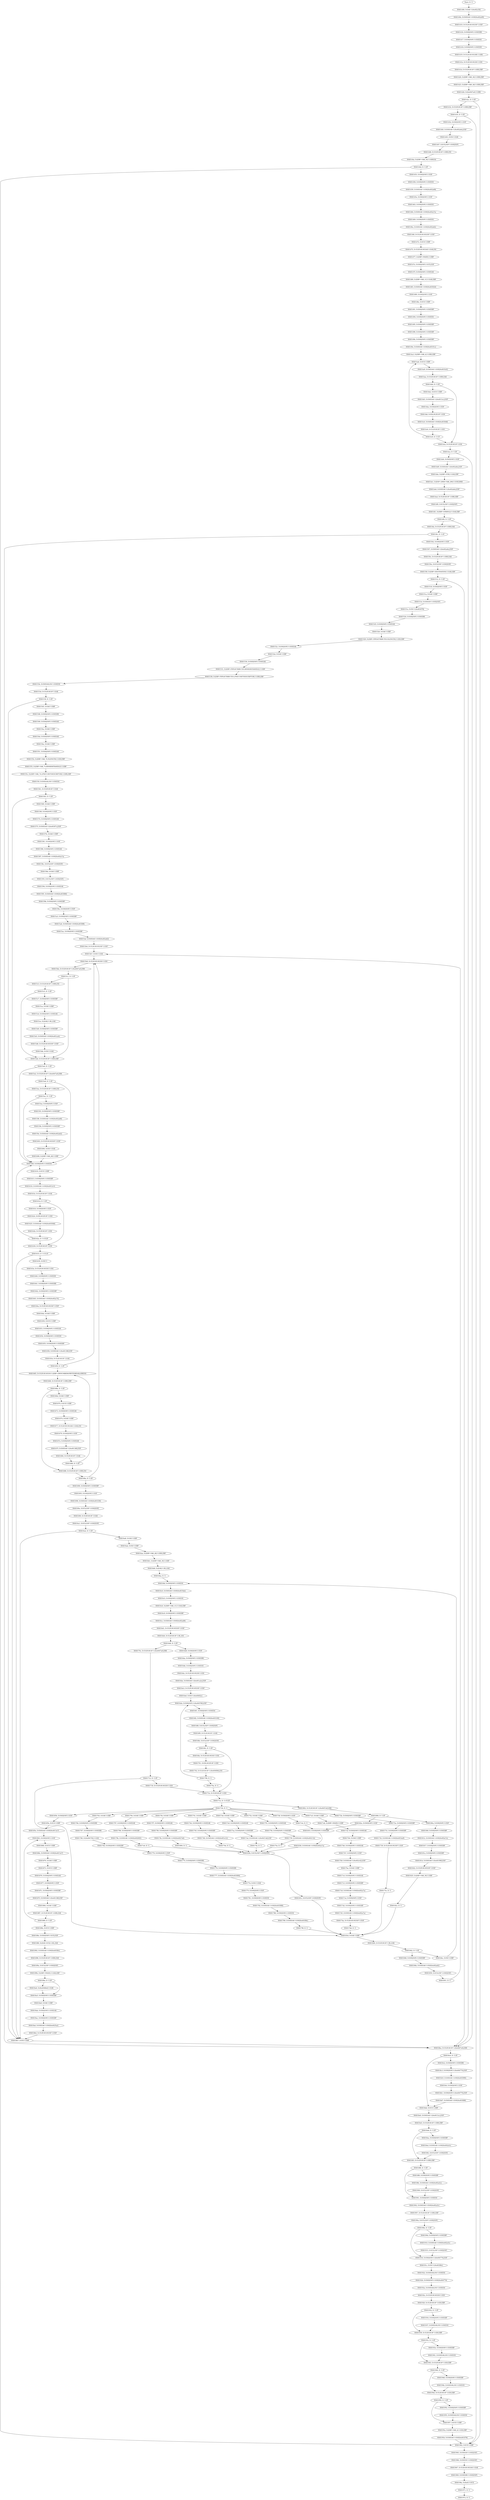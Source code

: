 digraph {
	n0 [label="Start; D: U:"]
	n1 [label="00401406; D:EAX U:[0x402c50]"]
	n2 [label="0040140b; D:ESP,EAX U:ESP,[0x402a90]"]
	n3 [label="00401410; D:CF,ZF,SF,OF,ESP U:ESP"]
	n4 [label="00401416; D:ESP,[ESP] U:ESP,EBX"]
	n5 [label="00401417; D:ESP,[ESP] U:ESP,ESI"]
	n6 [label="00401418; D:ESP,[ESP] U:ESP,EDI"]
	n7 [label="00401419; D:CF,ZF,SF,OF,EBX U:EBX"]
	n8 [label="0040141b; D:CF,ZF,SF,OF,EDI U:EDI"]
	n9 [label="0040141d; D:CF,ZF,SF,OF U:EBX,EBP"]
	n10 [label="00401420; D:[EBP+VAR_30] U:EBX,EBP"]
	n11 [label="00401423; D:[EBP+VAR_28] U:EBX,EBP"]
	n12 [label="00401426; D:[0x4047a0] U:EBX"]
	n13 [label="0040142c; D: U:ZF"]
	n14 [label="00401432; D:CF,ZF,SF,OF U:EBX,EBP"]
	n15 [label="00401435; D: U:ZF"]
	n16 [label="0040143b; D:ESP,[ESP] U:ESP"]
	n17 [label="00401440; D:ESP,EAX U:[0x402a6e],ESP"]
	n18 [label="00401445; D:ESI U:EAX"]
	n19 [label="00401447; D:ECX,ESP U:ESP,[ESP]"]
	n20 [label="00401448; D:CF,ZF,SF,OF U:EBX,ESI"]
	n21 [label="0040144a; D:[EBP+VAR_34] U:EBP,ESI"]
	n22 [label="0040144d; D: U:ZF"]
	n23 [label="00401453; D:ESP,[ESP] U:ESP"]
	n24 [label="00401458; D:ESP,[ESP] U:ESP,ESI"]
	n25 [label="00401459; D:ESP,EAX U:ESP,[0x402a68]"]
	n26 [label="0040145e; D:ESP,[ESP] U:ESP"]
	n27 [label="00401463; D:ESP,[ESP] U:ESP,ESI"]
	n28 [label="00401464; D:ESP,EAX U:ESP,[0x402a7a]"]
	n29 [label="00401469; D:ESP,[ESP] U:ESP,ESI"]
	n30 [label="0040146a; D:ESP,EAX U:ESP,[0x402a62]"]
	n31 [label="0040146f; D:CF,ZF,SF,OF,ESP U:ESP"]
	n32 [label="00401472; D:ECX U:EBP"]
	n33 [label="00401475; D:CF,ZF,SF,OF,EAX U:EAX,ESI"]
	n34 [label="00401477; D:[EBP+NSIZE] U:EBP"]
	n35 [label="0040147e; D:ESP,[ESP] U:ECX,ESP"]
	n36 [label="0040147f; D:ESP,[ESP] U:ESP,EAX"]
	n37 [label="00401480; D:[EBP+VAR_1C] U:EAX,EBP"]
	n38 [label="00401483; D:ESP,EAX U:ESP,[0x403024]"]
	n39 [label="00401489; D:ESP,[ESP] U:ESP"]
	n40 [label="0040148e; D:ECX U:EBP"]
	n41 [label="00401491; D:ESP,[ESP] U:ESP,EBP"]
	n42 [label="00401494; D:ESP,[ESP] U:ESP,ESI"]
	n43 [label="00401495; D:ESP,[ESP] U:ESP,EBP"]
	n44 [label="00401498; D:ESP,[ESP] U:ESP,EBP"]
	n45 [label="0040149b; D:ESP,[ESP] U:ESP,EBP"]
	n46 [label="0040149e; D:ESP,EAX U:ESP,[0x40101c]"]
	n47 [label="004014a3; D:[EBP+VAR_4] U:EBX,EBP"]
	n48 [label="004014a6; D:ECX U:EBP"]
	n49 [label="004014a9; D:ESP,EAX U:ESP,[0x4010c0]"]
	n50 [label="004014ae; D:CF,ZF,SF,OF U:EBX,EAX"]
	n51 [label="004014b0; D: U:ZF"]
	n52 [label="004014b2; D:ECX U:EBP"]
	n53 [label="004014b5; D:ESP,EAX U:[0x4013cc],ESP"]
	n54 [label="004014ba; D:ESP,[ESP] U:ESP"]
	n55 [label="004014bf; D:EDI,SF,ZF,OF U:EDI"]
	n56 [label="004014c0; D:ESP,EAX U:ESP,[0x403048]"]
	n57 [label="004014c6; D:CF,ZF,SF,OF U:EDI"]
	n58 [label="004014c9; D: U:CF"]
	n59 [label="004014cb; D:CF,ZF,SF,OF U:EDI"]
	n60 [label="004014ce; D: U:ZF"]
	n61 [label="004014d4; D:ESP,[ESP] U:ESP"]
	n62 [label="004014d9; D:ESP,EAX U:[0x402a6e],ESP"]
	n63 [label="004014de; D:[EBP+STR] U:EAX,EBP"]
	n64 [label="004014e1; D:[ESP+290H+VAR_290] U:ESP,290H"]
	n65 [label="004014e8; D:ESP,EAX U:[0x402a6e],ESP"]
	n66 [label="004014ed; D:CF,ZF,SF,OF U:EBX,EBP"]
	n67 [label="004014f0; D:ECX,ESP U:ESP,[ESP]"]
	n68 [label="004014f1; D:[EBP+STRING2] U:EAX,EBP"]
	n69 [label="004014f4; D: U:ZF"]
	n70 [label="004014fa; D:CF,ZF,SF,OF U:EBX,EAX"]
	n71 [label="004014fc; D: U:ZF"]
	n72 [label="00401502; D:ESP,[ESP] U:ESP"]
	n73 [label="00401507; D:ESP,EAX U:[0x402a6e],ESP"]
	n74 [label="0040150c; D:CF,ZF,SF,OF U:EBX,EAX"]
	n75 [label="0040150e; D:ECX,ESP U:ESP,[ESP]"]
	n76 [label="0040150f; D:[EBP+DESTINATION] U:EAX,EBP"]
	n77 [label="00401512; D: U:ZF"]
	n78 [label="00401518; D:ESP,[ESP] U:ESP"]
	n79 [label="0040151a; D:EAX U:EBP"]
	n80 [label="0040151d; D:ESP,EDI U:ESP,[ESP]"]
	n81 [label="0040151e; D:ESI U:[0x403078]"]
	n82 [label="00401524; D:ESP,[ESP] U:ESP,EBX"]
	n83 [label="00401525; D:ESP,[ESP] U:ESP,EAX"]
	n84 [label="00401526; D:EAX U:EBP"]
	n85 [label="00401529; D:[EBP+PIPEATTRIBUTES.NLENGTH] U:EDI,EBP"]
	n86 [label="0040152c; D:ESP,[ESP] U:ESP,EAX"]
	n87 [label="0040152d; D:EAX U:EBP"]
	n88 [label="00401530; D:ESP,[ESP] U:ESP,EAX"]
	n89 [label="00401531; D:[EBP+PIPEATTRIBUTES.BINHERITHANDLE] U:EBP"]
	n90 [label="00401538; D:[EBP+PIPEATTRIBUTES.LPSECURITYDESCRIPTOR] U:EBX,EBP"]
	n91 [label="0040153b; D:ESP,EAX,ESI U:ESP,ESI"]
	n92 [label="0040153d; D:CF,ZF,SF,OF U:EAX"]
	n93 [label="0040153f; D: U:ZF"]
	n94 [label="00401545; D:EAX U:EBP"]
	n95 [label="00401548; D:ESP,[ESP] U:ESP,EBX"]
	n96 [label="00401549; D:ESP,[ESP] U:ESP,EAX"]
	n97 [label="0040154a; D:EAX U:EBP"]
	n98 [label="0040154d; D:ESP,[ESP] U:ESP,EAX"]
	n99 [label="0040154e; D:EAX U:EBP"]
	n100 [label="00401551; D:ESP,[ESP] U:ESP,EAX"]
	n101 [label="00401552; D:[EBP+VAR_74.NLENGTH] U:EDI,EBP"]
	n102 [label="00401555; D:[EBP+VAR_74.BINHERITHANDLE] U:EBP"]
	n103 [label="0040155c; D:[EBP+VAR_74.LPSECURITYDESCRIPTOR] U:EBX,EBP"]
	n104 [label="0040155f; D:ESP,EAX,ESI U:ESP,ESI"]
	n105 [label="00401561; D:CF,ZF,SF,OF U:EAX"]
	n106 [label="00401563; D: U:ZF"]
	n107 [label="00401569; D:EAX U:EBP"]
	n108 [label="0040156f; D:ESP,[ESP] U:ESP"]
	n109 [label="00401574; D:ESP,[ESP] U:ESP,EAX"]
	n110 [label="00401575; D:ESP,EAX U:[0x40307c],ESP"]
	n111 [label="0040157b; D:EAX U:EBP"]
	n112 [label="00401581; D:ESP,[ESP] U:ESP"]
	n113 [label="00401586; D:ESP,[ESP] U:ESP,EAX"]
	n114 [label="00401587; D:ESP,EAX U:ESP,[0x402a7a]"]
	n115 [label="0040158c; D:ECX,ESP U:ESP,[ESP]"]
	n116 [label="0040158d; D:EAX U:EBP"]
	n117 [label="00401593; D:ECX,ESP U:ESP,[ESP]"]
	n118 [label="00401594; D:ESP,[ESP] U:ESP,EAX"]
	n119 [label="00401595; D:ESP,EAX U:ESP,[0x403080]"]
	n120 [label="0040159b; D:ESP,[ESP] U:ESP,EBP"]
	n121 [label="0040159e; D:ESP,[ESP] U:ESP"]
	n122 [label="004015a3; D:ESP,[ESP] U:ESP,EBP"]
	n123 [label="004015a6; D:ESP,EAX U:ESP,[0x4030f8]"]
	n124 [label="004015ac; D:ESP,[ESP] U:ESP,EBP"]
	n125 [label="004015af; D:ESP,EAX U:ESP,[0x402a62]"]
	n126 [label="004015b4; D:CF,ZF,SF,OF,ESP U:ESP"]
	n127 [label="004015b7; D:ESI U:EAX"]
	n128 [label="004015b9; D:CF,ZF,SF,OF,EDI U:EDI"]
	n129 [label="004015bb; D:CF,ZF,SF,OF U:[0x4047a0],EBX"]
	n130 [label="004015c1; D: U:ZF"]
	n131 [label="004015c3; D:CF,ZF,SF,OF U:EBX,ESI"]
	n132 [label="004015c5; D: U:ZF"]
	n133 [label="004015c7; D:ESP,[ESP] U:ESP,EBP"]
	n134 [label="004015ca; D:EAX U:EBP"]
	n135 [label="004015cd; D:ESP,[ESP] U:ESP,EAX"]
	n136 [label="004015ce; D:[EAX] U:BL,EAX"]
	n137 [label="004015d0; D:ESP,[ESP] U:ESP,EBP"]
	n138 [label="004015d3; D:ESP,EAX U:ESP,[0x401acb]"]
	n139 [label="004015d8; D:CF,ZF,SF,OF,ESP U:ESP"]
	n140 [label="004015db; D:ESI U:EAX"]
	n141 [label="004015dd; D:CF,ZF,SF,OF U:EBX,EBP"]
	n142 [label="004015e0; D: U:ZF"]
	n143 [label="004015e2; D:CF,ZF,SF,OF U:[0x4047a0],EBX"]
	n144 [label="004015e8; D: U:ZF"]
	n145 [label="004015ea; D:CF,ZF,SF,OF U:EBX,ESI"]
	n146 [label="004015ec; D: U:ZF"]
	n147 [label="004015ee; D:ESP,[ESP] U:ESP"]
	n148 [label="004015f3; D:ESP,[ESP] U:ESP,EBP"]
	n149 [label="004015f6; D:ESP,EAX U:ESP,[0x402a68]"]
	n150 [label="004015fb; D:ESP,[ESP] U:ESP,EBP"]
	n151 [label="004015fe; D:ESP,EAX U:ESP,[0x402a62]"]
	n152 [label="00401603; D:CF,ZF,SF,OF,ESP U:ESP"]
	n153 [label="00401606; D:ESI U:EAX"]
	n154 [label="00401608; D:[EBP+VAR_28] U:EBP"]
	n155 [label="0040160f; D:ESP,[ESP] U:ESP,ESI"]
	n156 [label="00401610; D:ECX U:EBP"]
	n157 [label="00401613; D:ESP,[ESP] U:ESP,EBP"]
	n158 [label="00401616; D:ESP,EAX U:ESP,[0x4012c5]"]
	n159 [label="0040161b; D:CF,ZF,SF,OF U:EAX"]
	n160 [label="0040161d; D: U:ZF"]
	n161 [label="0040161f; D:ESP,[ESP] U:ESP"]
	n162 [label="00401624; D:EDI,SF,ZF,OF U:EDI"]
	n163 [label="00401625; D:ESP,EAX U:ESP,[0x403048]"]
	n164 [label="0040162b; D:CF,ZF,SF,OF U:EDI"]
	n165 [label="0040162e; D: U:CF,ZF"]
	n166 [label="00401630; D:CF,ZF,SF,OF U:EDI"]
	n167 [label="00401633; D: U:CF,ZF"]
	n168 [label="00401639; D:EDI U:"]
	n169 [label="0040163e; D:CF,ZF,SF,OF,ESI U:ESI"]
	n170 [label="00401640; D:ESP,[ESP] U:ESP,EDI"]
	n171 [label="00401641; D:ESP,[ESP] U:ESP,EBX"]
	n172 [label="00401642; D:ESP,[ESP] U:ESP,EBP"]
	n173 [label="00401645; D:ESP,EAX U:ESP,[0x402a74]"]
	n174 [label="0040164a; D:CF,ZF,SF,OF,ESP U:ESP"]
	n175 [label="0040164d; D:EAX U:EBP"]
	n176 [label="00401650; D:ECX U:EBP"]
	n177 [label="00401653; D:ESP,[ESP] U:ESP,EAX"]
	n178 [label="00401654; D:ESP,[ESP] U:ESP,EDI"]
	n179 [label="00401655; D:ESP,[ESP] U:ESP,EBP"]
	n180 [label="00401658; D:ESP,EAX U:[0x40138f],ESP"]
	n181 [label="0040165d; D:CF,ZF,SF,OF U:EAX"]
	n182 [label="0040165f; D: U:ZF"]
	n183 [label="00401665; D:CF,ZF,SF,OF,ESI U:[EBP+DWNUMBEROFBYTESREAD],EBP,ESI"]
	n184 [label="00401668; D:CF,ZF,SF,OF U:EBX,EBP"]
	n185 [label="0040166b; D: U:ZF"]
	n186 [label="0040166d; D:EAX U:EBP"]
	n187 [label="00401670; D:ECX U:EBP"]
	n188 [label="00401673; D:ESP,[ESP] U:ESP,EAX"]
	n189 [label="00401674; D:EAX U:EBP"]
	n190 [label="00401677; D:CF,ZF,SF,OF,EAX U:EAX,ESI"]
	n191 [label="00401679; D:ESP,[ESP] U:ESP"]
	n192 [label="0040167e; D:ESP,[ESP] U:ESP,EAX"]
	n193 [label="0040167f; D:ESP,EAX U:[0x40138f],ESP"]
	n194 [label="00401684; D:CF,ZF,SF,OF U:EAX"]
	n195 [label="00401686; D: U:ZF"]
	n196 [label="00401688; D:CF,ZF,SF,OF U:EBX,ESI"]
	n197 [label="0040168a; D: U:ZF"]
	n198 [label="00401690; D:ESP,[ESP] U:ESP,EBP"]
	n199 [label="00401693; D:ESP,[ESP] U:ESP"]
	n200 [label="00401698; D:ESP,EAX U:ESP,[0x403100]"]
	n201 [label="0040169e; D:ECX,ESP U:ESP,[ESP]"]
	n202 [label="0040169f; D:CF,ZF,SF,OF U:EAX"]
	n203 [label="004016a1; D:ECX,ESP U:ESP,[ESP]"]
	n204 [label="004016a2; D: U:ZF"]
	n205 [label="004016a8; D:EAX U:EBP"]
	n206 [label="004016ab; D:ESI U:EBP"]
	n207 [label="004016ae; D:[EBP+VAR_28] U:EBX,EBP"]
	n208 [label="004016b1; D:[EBP+VAR_30] U:EBP"]
	n209 [label="004016b8; D:[EAX] U:BL,EAX"]
	n210 [label="004016ba; D: U:"]
	n211 [label="004016bc; D:ESI U:EBP"]
	n212 [label="004016bf; D:ESP,[ESP] U:ESP,ESI"]
	n213 [label="004016c0; D:ESP,EAX U:ESP,[0x4019eb]"]
	n214 [label="004016c5; D:ESP,[ESP] U:ESP,ESI"]
	n215 [label="004016c6; D:[EBP+VAR_1C] U:EAX,EBP"]
	n216 [label="004016c9; D:ESP,[ESP] U:ESP,EBP"]
	n217 [label="004016cc; D:ESP,EAX U:ESP,[0x402a68]"]
	n218 [label="004016d1; D:CF,ZF,SF,OF,ESP U:ESP"]
	n219 [label="004016d4; D:CF,ZF,SF,OF U:BL,ESI"]
	n220 [label="004016d6; D: U:ZF"]
	n221 [label="004016d8; D:ESP,[ESP] U:ESP"]
	n222 [label="004016da; D:ESP,[ESP] U:ESP,EBX"]
	n223 [label="004016db; D:ESP,[ESP] U:ESP,ESI"]
	n224 [label="004016dc; D:CF,ZF,SF,OF,EDI U:EDI"]
	n225 [label="004016de; D:ESP,EAX U:[0x401a2e],ESP"]
	n226 [label="004016e3; D:CF,ZF,SF,OF,ESP U:ESP"]
	n227 [label="004016e6; D:ESI U:[0x40402c]"]
	n228 [label="004016eb; D:ESP,[ESP] U:[0x404780],ESP"]
	n229 [label="004016f1; D:ESP,[ESP] U:ESP,ESI"]
	n230 [label="004016f2; D:ESP,EAX U:ESP,[0x403100]"]
	n231 [label="004016f8; D:ECX,ESP U:ESP,[ESP]"]
	n232 [label="004016f9; D:CF,ZF,SF,OF U:EAX"]
	n233 [label="004016fb; D:ECX,ESP U:ESP,[ESP]"]
	n234 [label="004016fc; D: U:ZF"]
	n235 [label="004016fe; D:CF,ZF,SF,OF,ESI U:ESI"]
	n236 [label="00401701; D:EDI,SF,ZF,OF U:EDI"]
	n237 [label="00401702; D:CF,ZF,SF,OF U:[0x404084],ESI"]
	n238 [label="00401708; D: U:"]
	n239 [label="0040170a; D: U:"]
	n240 [label="0040170c; D:CF,ZF,SF,OF U:[0x4047a0],EBX"]
	n241 [label="00401712; D: U:ZF"]
	n242 [label="00401718; D:CF,ZF,SF,OF,EDI U:EDI"]
	n243 [label="0040171b; D:CF,ZF,SF,OF U:EDI"]
	n244 [label="0040171e; D: U:CF,ZF"]
	n245 [label="00401724; D: U:"]
	n246 [label="0040172b; D:ESP,[ESP] U:ESP,EBP"]
	n247 [label="0040172e; D:ESP,[ESP] U:ESP,EBP"]
	n248 [label="00401731; D:ESP,[ESP] U:ESP,EBP"]
	n249 [label="00401734; D:ESP,EAX U:ESP,[0x401ba9]"]
	n250 [label="00401739; D:CF,ZF,SF,OF,ESP U:ESP"]
	n251 [label="0040173c; D: U:"]
	n252 [label="00401741; D:EAX U:EBP"]
	n253 [label="00401744; D:ESP,[ESP] U:ESP,EAX"]
	n254 [label="00401745; D:ESP,[ESP] U:ESP,EBP"]
	n255 [label="00401748; D:ESP,EAX U:ESP,[0x401e12]"]
	n256 [label="0040174d; D: U:"]
	n257 [label="00401752; D:EAX U:EBP"]
	n258 [label="00401755; D:ESP,[ESP] U:ESP,EAX"]
	n259 [label="00401756; D:ESP,[ESP] U:ESP,EBP"]
	n260 [label="00401759; D:ESP,EAX U:ESP,[0x402132]"]
	n261 [label="0040175e; D: U:"]
	n262 [label="00401763; D:EAX U:EBP"]
	n263 [label="00401766; D:ESP,[ESP] U:ESP,EBX"]
	n264 [label="00401767; D:ESP,[ESP] U:ESP,EBX"]
	n265 [label="00401768; D:[0x404794] U:EAX"]
	n266 [label="0040176d; D:ESP,[ESP] U:ESP,EBP"]
	n267 [label="00401770; D:ESP,[ESP] U:ESP"]
	n268 [label="00401775; D:ESP,[ESP] U:ESP,EBX"]
	n269 [label="00401776; D:ESP,[ESP] U:ESP,EBX"]
	n270 [label="00401777; D:ESP,EAX U:ESP,[0x403084]"]
	n271 [label="0040177d; D:ESI U:EAX"]
	n272 [label="0040177f; D:ESP,[ESP] U:ESP"]
	n273 [label="00401781; D:ESP,[ESP] U:ESP,ESI"]
	n274 [label="00401782; D:ESP,EAX U:ESP,[0x403088]"]
	n275 [label="00401788; D:ESP,[ESP] U:ESP,ESI"]
	n276 [label="00401789; D:ESP,EAX U:ESP,[0x40308c]"]
	n277 [label="0040178f; D: U:"]
	n278 [label="00401794; D:EAX U:EBP"]
	n279 [label="00401797; D:ESP,[ESP] U:ESP,EAX"]
	n280 [label="00401798; D:ESP,[ESP] U:ESP,EBP"]
	n281 [label="0040179b; D:ESP,EAX U:ESP,[0x402645]"]
	n282 [label="004017a0; D: U:"]
	n283 [label="004017a5; D:EAX U:EBP"]
	n284 [label="004017a8; D:[EBP+NSIZE] U:EBP"]
	n285 [label="004017af; D:ESP,[ESP] U:ESP,EAX"]
	n286 [label="004017b0; D:EAX U:EBP"]
	n287 [label="004017b6; D:ESP,[ESP] U:ESP,EAX"]
	n288 [label="004017b7; D:ESP,[ESP] U:ESP"]
	n289 [label="004017b9; D:ESP,EAX U:[0x402c42],ESP"]
	n290 [label="004017be; D:EAX U:EBP"]
	n291 [label="004017c4; D:ESP,[ESP] U:ESP,EAX"]
	n292 [label="004017c5; D:ESP,[ESP] U:ESP,EBP"]
	n293 [label="004017c8; D:ESP,EAX U:ESP,[0x402a7a]"]
	n294 [label="004017cd; D:ESP,[ESP] U:ESP"]
	n295 [label="004017d2; D:ESP,[ESP] U:ESP,EBP"]
	n296 [label="004017d5; D:ESP,EAX U:ESP,[0x402a7a]"]
	n297 [label="004017da; D:CF,ZF,SF,OF,ESP U:ESP"]
	n298 [label="004017dd; D: U:"]
	n299 [label="004017df; D:ESP,[ESP] U:ESP"]
	n300 [label="004017e4; D: U:"]
	n301 [label="004017e6; D:EAX U:EBP"]
	n302 [label="004017e9; D:ESP,[ESP] U:ESP,EAX"]
	n303 [label="004017ea; D:ESP,[ESP] U:ESP,EBP"]
	n304 [label="004017ed; D:ESP,EAX U:[0x4027a8],ESP"]
	n305 [label="004017f2; D: U:"]
	n306 [label="004017f4; D:EAX U:EBP"]
	n307 [label="004017f7; D:ESP,[ESP] U:ESP,EAX"]
	n308 [label="004017f8; D:ESP,[ESP] U:ESP,EBP"]
	n309 [label="004017fb; D:ESP,EAX U:ESP,[0x4027e6]"]
	n310 [label="00401800; D: U:"]
	n311 [label="00401802; D:CF,ZF,SF,OF U:[0x4047a0],EBX"]
	n312 [label="00401808; D: U:ZF"]
	n313 [label="0040180a; D:ESP,[ESP] U:ESP"]
	n314 [label="0040180f; D:ESP,[ESP] U:ESP,EBP"]
	n315 [label="00401812; D:ESP,EAX U:ESP,[0x402a7a]"]
	n316 [label="00401817; D:ESP,[ESP] U:ESP,EBP"]
	n317 [label="0040181a; D:ESP,[ESP] U:ESP,EBP"]
	n318 [label="0040181d; D:ESP,EAX U:[0x40199f],ESP"]
	n319 [label="00401822; D:CF,ZF,SF,OF,ESP U:ESP"]
	n320 [label="00401825; D:[EBP+VAR_30] U:EBP"]
	n321 [label="0040182c; D: U:"]
	n322 [label="0040182e; D:ESP,[ESP] U:ESP"]
	n323 [label="00401833; D:ESP,[ESP] U:ESP,EBP"]
	n324 [label="00401836; D:ESP,EAX U:ESP,[0x402a7a]"]
	n325 [label="0040183b; D:ECX,ESP U:ESP,[ESP]"]
	n326 [label="0040183c; D:ECX,ESP U:ESP,[ESP]"]
	n327 [label="0040183d; D:EAX U:EBP"]
	n328 [label="00401840; D:CF,ZF,SF,OF U:BL,EAX"]
	n329 [label="00401842; D: U:ZF"]
	n330 [label="00401848; D:ESP,[ESP] U:ESP,EBP"]
	n331 [label="0040184b; D:ESP,EAX U:ESP,[0x402a62]"]
	n332 [label="00401850; D:ECX,ESP U:ESP,[ESP]"]
	n333 [label="00401851; D: U:"]
	n334 [label="00401856; D:ESP,[ESP] U:ESP"]
	n335 [label="0040185b; D:ECX U:EBP"]
	n336 [label="0040185e; D:ESP,EAX U:ESP,[0x4013a7]"]
	n337 [label="00401863; D:ESP,[ESP] U:ESP"]
	n338 [label="00401868; D:ECX U:EBP"]
	n339 [label="0040186b; D:ESP,EAX U:ESP,[0x4013a7]"]
	n340 [label="00401870; D:EAX U:EBP"]
	n341 [label="00401873; D:ECX U:EBP"]
	n342 [label="00401876; D:ESP,[ESP] U:ESP,EAX"]
	n343 [label="00401877; D:ESP,[ESP] U:ESP"]
	n344 [label="0040187c; D:ESP,[ESP] U:ESP,EBP"]
	n345 [label="0040187f; D:ESP,EAX U:[0x40138f],ESP"]
	n346 [label="00401884; D:EAX U:EBP"]
	n347 [label="00401887; D:CF,ZF,SF,OF U:EBX,EAX"]
	n348 [label="00401889; D: U:ZF"]
	n349 [label="0040188b; D:ECX U:EBP"]
	n350 [label="0040188e; D:ESP,[ESP] U:ECX,ESP"]
	n351 [label="0040188f; D:[EAX+ECX] U:BL,EAX"]
	n352 [label="00401892; D:ESP,EAX U:ESP,[0x4030fc]"]
	n353 [label="00401898; D:CF,ZF,SF,OF U:EBX,EAX"]
	n354 [label="0040189a; D:ECX,ESP U:ESP,[ESP]"]
	n355 [label="0040189b; D:[EBP+NSIZE] U:EAX,EBP"]
	n356 [label="0040189e; D: U:ZF"]
	n357 [label="004018a0; D:[0x4046b4] U:EAX"]
	n358 [label="004018a5; D:ESP,[ESP] U:ESP,EBP"]
	n359 [label="004018a8; D:EAX U:EBP"]
	n360 [label="004018ab; D:ESP,[ESP] U:ESP,EAX"]
	n361 [label="004018ac; D:ESP,[ESP] U:ESP,EBP"]
	n362 [label="004018af; D:ESP,EAX U:ESP,[0x4025a2]"]
	n363 [label="004018b4; D:CF,ZF,SF,OF,ESP U:ESP"]
	n364 [label="004018b7; D:ESI U:EBP"]
	n365 [label="004018ba; D:CF,ZF,SF,OF U:[0x4047a0],EBX"]
	n366 [label="004018c0; D: U:ZF"]
	n367 [label="004018c2; D:ESP,[ESP] U:ESP,EBX"]
	n368 [label="004018c3; D:ESP,[ESP] U:[0x404770],ESP"]
	n369 [label="004018c9; D:ESP,EAX U:ESP,[0x403090]"]
	n370 [label="004018cf; D:ESP,[ESP] U:ESP"]
	n371 [label="004018d1; D:ESP,[ESP] U:[0x404770],ESP"]
	n372 [label="004018d7; D:ESP,EAX U:ESP,[0x403088]"]
	n373 [label="004018dd; D:ECX U:EBP"]
	n374 [label="004018e0; D:ESP,EAX U:[0x4013cc],ESP"]
	n375 [label="004018e5; D:CF,ZF,SF,OF U:EBX,EBP"]
	n376 [label="004018e8; D: U:ZF"]
	n377 [label="004018ea; D:ESP,[ESP] U:ESP,EBP"]
	n378 [label="004018ed; D:ESP,EAX U:ESP,[0x402a5c]"]
	n379 [label="004018f2; D:ECX,ESP U:ESP,[ESP]"]
	n380 [label="004018f3; D:CF,ZF,SF,OF U:EBX,EBP"]
	n381 [label="004018f6; D: U:ZF"]
	n382 [label="004018f8; D:ESP,[ESP] U:ESP,EBP"]
	n383 [label="004018fb; D:ESP,EAX U:ESP,[0x402a5c]"]
	n384 [label="00401900; D:ECX,ESP U:ESP,[ESP]"]
	n385 [label="00401901; D:ESP,[ESP] U:ESP,ESI"]
	n386 [label="00401902; D:ESP,EAX U:ESP,[0x402a5c]"]
	n387 [label="00401907; D:CF,ZF,SF,OF U:EBX,EBP"]
	n388 [label="0040190a; D:ECX,ESP U:ESP,[ESP]"]
	n389 [label="0040190b; D: U:ZF"]
	n390 [label="0040190d; D:ESP,[ESP] U:ESP,EBP"]
	n391 [label="00401910; D:ESP,EAX U:ESP,[0x402a5c]"]
	n392 [label="00401915; D:ECX,ESP U:ESP,[ESP]"]
	n393 [label="00401916; D:ESP,[ESP] U:[0x404770],ESP"]
	n394 [label="0040191c; D:ESI U:[0x40308c]"]
	n395 [label="00401922; D:ESP,EAX,ESI U:ESP,ESI"]
	n396 [label="00401924; D:ESP,[ESP] U:ESP,[0x404774]"]
	n397 [label="0040192a; D:ESP,EAX,ESI U:ESP,ESI"]
	n398 [label="0040192c; D:CF,ZF,SF,OF,EDI U:EDI"]
	n399 [label="0040192f; D:CF,ZF,SF,OF U:EDI,EBP"]
	n400 [label="00401932; D: U:ZF"]
	n401 [label="00401934; D:ESP,[ESP] U:ESP,EBP"]
	n402 [label="00401937; D:ESP,EAX,ESI U:ESP,ESI"]
	n403 [label="00401939; D:CF,ZF,SF,OF U:EDI,EBP"]
	n404 [label="0040193c; D: U:ZF"]
	n405 [label="0040193e; D:ESP,[ESP] U:ESP,EBP"]
	n406 [label="00401941; D:ESP,EAX,ESI U:ESP,ESI"]
	n407 [label="00401943; D:CF,ZF,SF,OF U:EDI,EBP"]
	n408 [label="00401946; D: U:ZF"]
	n409 [label="00401948; D:ESP,[ESP] U:ESP,EBP"]
	n410 [label="0040194b; D:ESP,EAX,ESI U:ESP,ESI"]
	n411 [label="0040194d; D:CF,ZF,SF,OF U:EDI,EBP"]
	n412 [label="00401950; D: U:ZF"]
	n413 [label="00401952; D:ESP,[ESP] U:ESP,EBP"]
	n414 [label="00401955; D:ESP,EAX,ESI U:ESP,ESI"]
	n415 [label="00401957; D:ECX U:EBP"]
	n416 [label="0040195a; D:[EBP+VAR_4] U:EDI,EBP"]
	n417 [label="0040195d; D:ESP,EAX U:ESP,[0x401078]"]
	n418 [label="00401962; D:ECX U:EBP"]
	n419 [label="00401965; D:ESP,EDI U:ESP,[ESP]"]
	n420 [label="00401966; D:ESP,ESI U:ESP,[ESP]"]
	n421 [label="00401967; D:CF,ZF,SF,OF,EAX U:EAX"]
	n422 [label="00401969; D:ESP,EBX U:ESP,[ESP]"]
	n423 [label="0040196a; D:[0x0] U:ECX"]
	n424 [label="00401971; D: U:"]
	n425 [label="00401972; D: U:"]

	n0 -> n1
	n1 -> n2
	n2 -> n3
	n3 -> n4
	n4 -> n5
	n5 -> n6
	n6 -> n7
	n7 -> n8
	n8 -> n9
	n9 -> n10
	n10 -> n11
	n11 -> n12
	n12 -> n13
	n13 -> n14
	n13 -> n418
	n14 -> n15
	n15 -> n16
	n15 -> n418
	n16 -> n17
	n17 -> n18
	n18 -> n19
	n19 -> n20
	n20 -> n21
	n21 -> n22
	n22 -> n23
	n22 -> n418
	n23 -> n24
	n24 -> n25
	n25 -> n26
	n26 -> n27
	n27 -> n28
	n28 -> n29
	n29 -> n30
	n30 -> n31
	n31 -> n32
	n32 -> n33
	n33 -> n34
	n34 -> n35
	n35 -> n36
	n36 -> n37
	n37 -> n38
	n38 -> n39
	n39 -> n40
	n40 -> n41
	n41 -> n42
	n42 -> n43
	n43 -> n44
	n44 -> n45
	n45 -> n46
	n46 -> n47
	n47 -> n48
	n48 -> n49
	n49 -> n50
	n50 -> n51
	n51 -> n52
	n51 -> n59
	n52 -> n53
	n53 -> n54
	n54 -> n55
	n55 -> n56
	n56 -> n57
	n57 -> n58
	n58 -> n59
	n58 -> n48
	n59 -> n60
	n60 -> n61
	n60 -> n365
	n61 -> n62
	n62 -> n63
	n63 -> n64
	n64 -> n65
	n65 -> n66
	n66 -> n67
	n67 -> n68
	n68 -> n69
	n69 -> n70
	n69 -> n365
	n70 -> n71
	n71 -> n72
	n71 -> n365
	n72 -> n73
	n73 -> n74
	n74 -> n75
	n75 -> n76
	n76 -> n77
	n77 -> n78
	n77 -> n365
	n78 -> n79
	n79 -> n80
	n80 -> n81
	n81 -> n82
	n82 -> n83
	n83 -> n84
	n84 -> n85
	n85 -> n86
	n86 -> n87
	n87 -> n88
	n88 -> n89
	n89 -> n90
	n90 -> n91
	n91 -> n92
	n92 -> n93
	n93 -> n94
	n93 -> n364
	n94 -> n95
	n95 -> n96
	n96 -> n97
	n97 -> n98
	n98 -> n99
	n99 -> n100
	n100 -> n101
	n101 -> n102
	n102 -> n103
	n103 -> n104
	n104 -> n105
	n105 -> n106
	n106 -> n107
	n106 -> n364
	n107 -> n108
	n108 -> n109
	n109 -> n110
	n110 -> n111
	n111 -> n112
	n112 -> n113
	n113 -> n114
	n114 -> n115
	n115 -> n116
	n116 -> n117
	n117 -> n118
	n118 -> n119
	n119 -> n120
	n120 -> n121
	n121 -> n122
	n122 -> n123
	n123 -> n124
	n124 -> n125
	n125 -> n126
	n126 -> n127
	n127 -> n128
	n128 -> n129
	n129 -> n130
	n130 -> n131
	n130 -> n141
	n131 -> n132
	n132 -> n133
	n132 -> n141
	n133 -> n134
	n134 -> n135
	n135 -> n136
	n136 -> n137
	n137 -> n138
	n138 -> n139
	n139 -> n140
	n140 -> n141
	n141 -> n142
	n142 -> n143
	n142 -> n155
	n143 -> n144
	n144 -> n145
	n144 -> n155
	n145 -> n146
	n146 -> n147
	n146 -> n155
	n147 -> n148
	n148 -> n149
	n149 -> n150
	n150 -> n151
	n151 -> n152
	n152 -> n153
	n153 -> n154
	n154 -> n155
	n155 -> n156
	n156 -> n157
	n157 -> n158
	n158 -> n159
	n159 -> n160
	n160 -> n161
	n160 -> n166
	n161 -> n162
	n162 -> n163
	n163 -> n164
	n164 -> n165
	n165 -> n166
	n165 -> n155
	n166 -> n167
	n167 -> n168
	n167 -> n364
	n168 -> n169
	n169 -> n170
	n170 -> n171
	n171 -> n172
	n172 -> n173
	n173 -> n174
	n174 -> n175
	n175 -> n176
	n176 -> n177
	n177 -> n178
	n178 -> n179
	n179 -> n180
	n180 -> n181
	n181 -> n182
	n182 -> n183
	n182 -> n128
	n183 -> n184
	n184 -> n185
	n185 -> n186
	n185 -> n196
	n186 -> n187
	n187 -> n188
	n188 -> n189
	n189 -> n190
	n190 -> n191
	n191 -> n192
	n192 -> n193
	n193 -> n194
	n194 -> n195
	n195 -> n196
	n195 -> n183
	n196 -> n197
	n197 -> n198
	n197 -> n128
	n198 -> n199
	n199 -> n200
	n200 -> n201
	n201 -> n202
	n202 -> n203
	n203 -> n204
	n204 -> n205
	n204 -> n364
	n205 -> n206
	n206 -> n207
	n207 -> n208
	n208 -> n209
	n209 -> n210
	n210 -> n212
	n211 -> n212
	n212 -> n213
	n213 -> n214
	n214 -> n215
	n215 -> n216
	n216 -> n217
	n217 -> n218
	n218 -> n219
	n219 -> n220
	n220 -> n221
	n220 -> n240
	n221 -> n222
	n222 -> n223
	n223 -> n224
	n224 -> n225
	n225 -> n226
	n226 -> n227
	n227 -> n228
	n228 -> n229
	n229 -> n230
	n230 -> n231
	n231 -> n232
	n232 -> n233
	n233 -> n234
	n234 -> n235
	n234 -> n243
	n235 -> n236
	n236 -> n237
	n237 -> n238
	n238 -> n239
	n238 -> n228
	n239 -> n243
	n240 -> n241
	n241 -> n242
	n241 -> n327
	n242 -> n243
	n243 -> n244
	n244 -> n245
	n244 -> n311
	n245 -> n246
	n245 -> n252
	n245 -> n257
	n245 -> n262
	n245 -> n278
	n245 -> n283
	n245 -> n299
	n245 -> n301
	n245 -> n306
	n245 -> n334
	n246 -> n247
	n247 -> n248
	n248 -> n249
	n249 -> n250
	n250 -> n251
	n251 -> n327
	n252 -> n253
	n253 -> n254
	n254 -> n255
	n255 -> n256
	n256 -> n325
	n257 -> n258
	n258 -> n259
	n259 -> n260
	n260 -> n261
	n261 -> n325
	n262 -> n263
	n263 -> n264
	n264 -> n265
	n265 -> n266
	n266 -> n267
	n267 -> n268
	n268 -> n269
	n269 -> n270
	n270 -> n271
	n271 -> n272
	n272 -> n273
	n273 -> n274
	n274 -> n275
	n275 -> n276
	n276 -> n277
	n277 -> n327
	n278 -> n279
	n279 -> n280
	n280 -> n281
	n281 -> n282
	n282 -> n325
	n283 -> n284
	n284 -> n285
	n285 -> n286
	n286 -> n287
	n287 -> n288
	n288 -> n289
	n289 -> n290
	n290 -> n291
	n291 -> n292
	n292 -> n293
	n293 -> n294
	n294 -> n295
	n295 -> n296
	n296 -> n297
	n297 -> n298
	n298 -> n327
	n299 -> n300
	n300 -> n323
	n301 -> n302
	n302 -> n303
	n303 -> n304
	n304 -> n305
	n305 -> n325
	n306 -> n307
	n307 -> n308
	n308 -> n309
	n309 -> n310
	n310 -> n325
	n311 -> n312
	n312 -> n313
	n312 -> n322
	n313 -> n314
	n314 -> n315
	n315 -> n316
	n316 -> n317
	n317 -> n318
	n318 -> n319
	n319 -> n320
	n320 -> n321
	n321 -> n327
	n322 -> n323
	n323 -> n324
	n324 -> n325
	n325 -> n326
	n326 -> n327
	n327 -> n328
	n328 -> n329
	n329 -> n330
	n329 -> n211
	n330 -> n331
	n331 -> n332
	n332 -> n333
	n333 -> n127
	n334 -> n335
	n335 -> n336
	n336 -> n337
	n337 -> n338
	n338 -> n339
	n339 -> n340
	n340 -> n341
	n341 -> n342
	n342 -> n343
	n343 -> n344
	n344 -> n345
	n345 -> n346
	n346 -> n347
	n347 -> n348
	n348 -> n349
	n348 -> n337
	n349 -> n350
	n350 -> n351
	n351 -> n352
	n352 -> n353
	n353 -> n354
	n354 -> n355
	n355 -> n356
	n356 -> n357
	n356 -> n358
	n357 -> n358
	n358 -> n359
	n359 -> n360
	n360 -> n361
	n361 -> n362
	n362 -> n363
	n363 -> n364
	n364 -> n365
	n365 -> n366
	n366 -> n367
	n366 -> n373
	n367 -> n368
	n368 -> n369
	n369 -> n370
	n370 -> n371
	n371 -> n372
	n372 -> n373
	n373 -> n374
	n374 -> n375
	n375 -> n376
	n376 -> n377
	n376 -> n380
	n377 -> n378
	n378 -> n379
	n379 -> n380
	n380 -> n381
	n381 -> n382
	n381 -> n385
	n382 -> n383
	n383 -> n384
	n384 -> n385
	n385 -> n386
	n386 -> n387
	n387 -> n388
	n388 -> n389
	n389 -> n390
	n389 -> n393
	n390 -> n391
	n391 -> n392
	n392 -> n393
	n393 -> n394
	n394 -> n395
	n395 -> n396
	n396 -> n397
	n397 -> n398
	n398 -> n399
	n399 -> n400
	n400 -> n401
	n400 -> n403
	n401 -> n402
	n402 -> n403
	n403 -> n404
	n404 -> n405
	n404 -> n407
	n405 -> n406
	n406 -> n407
	n407 -> n408
	n408 -> n409
	n408 -> n411
	n409 -> n410
	n410 -> n411
	n411 -> n412
	n412 -> n413
	n412 -> n415
	n413 -> n414
	n414 -> n415
	n415 -> n416
	n416 -> n417
	n417 -> n418
	n418 -> n419
	n419 -> n420
	n420 -> n421
	n421 -> n422
	n422 -> n423
	n423 -> n424
	n424 -> n425

}